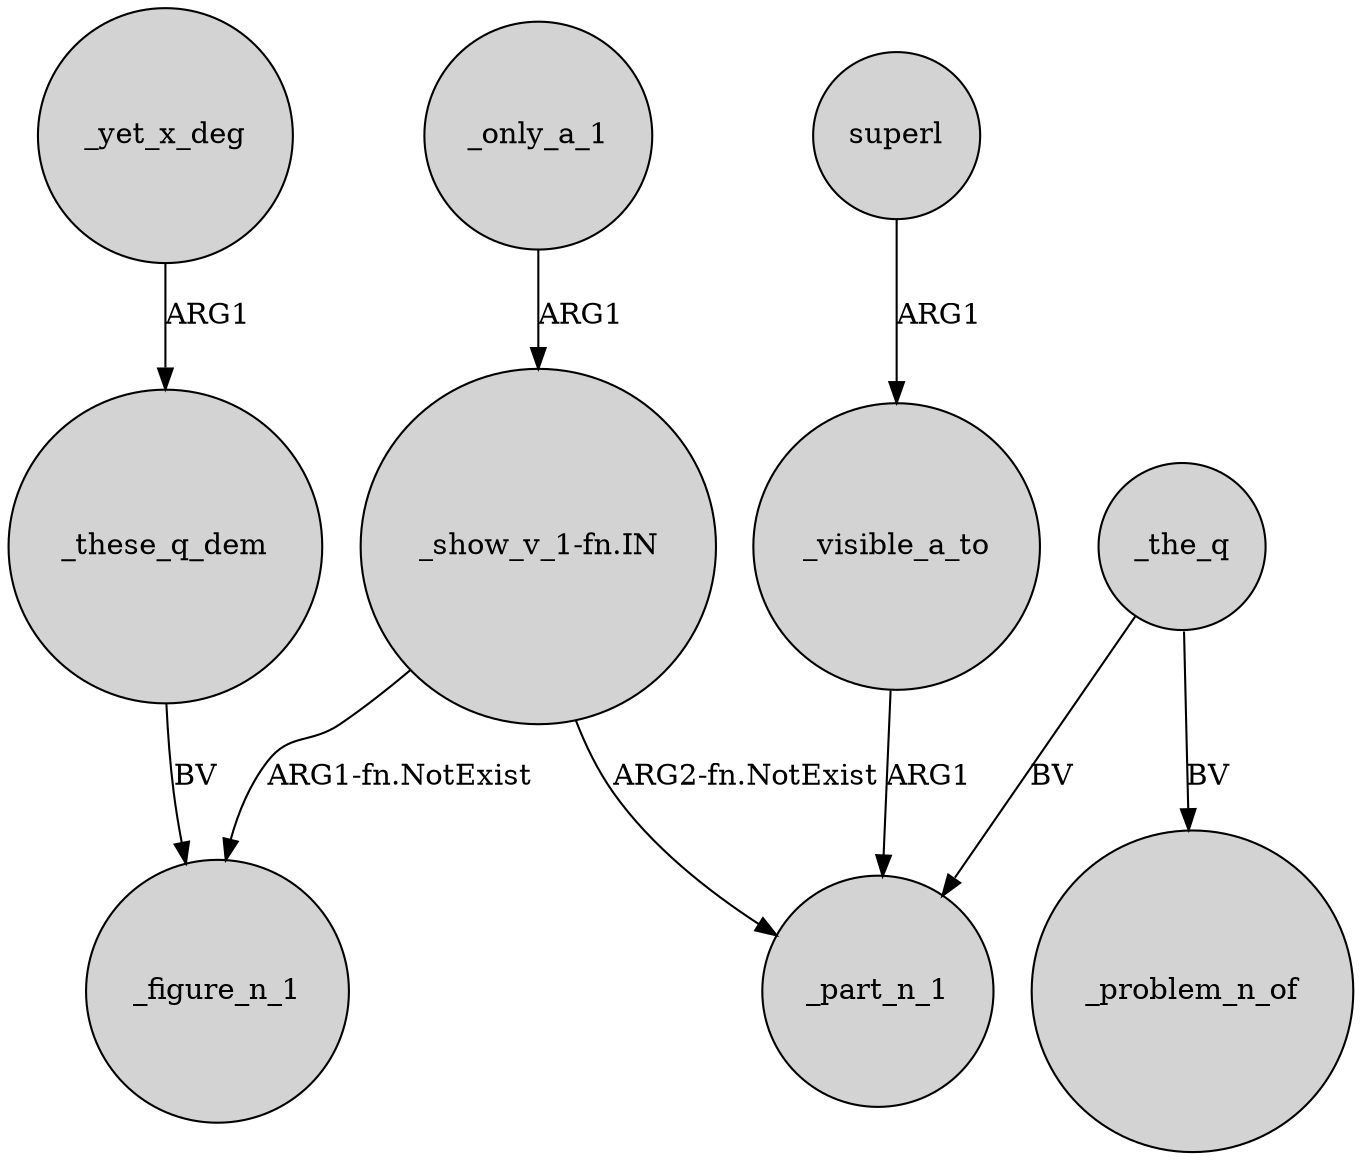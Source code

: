 digraph {
	node [shape=circle style=filled]
	_these_q_dem -> _figure_n_1 [label=BV]
	"_show_v_1-fn.IN" -> _figure_n_1 [label="ARG1-fn.NotExist"]
	_visible_a_to -> _part_n_1 [label=ARG1]
	"_show_v_1-fn.IN" -> _part_n_1 [label="ARG2-fn.NotExist"]
	superl -> _visible_a_to [label=ARG1]
	_yet_x_deg -> _these_q_dem [label=ARG1]
	_only_a_1 -> "_show_v_1-fn.IN" [label=ARG1]
	_the_q -> _problem_n_of [label=BV]
	_the_q -> _part_n_1 [label=BV]
}
